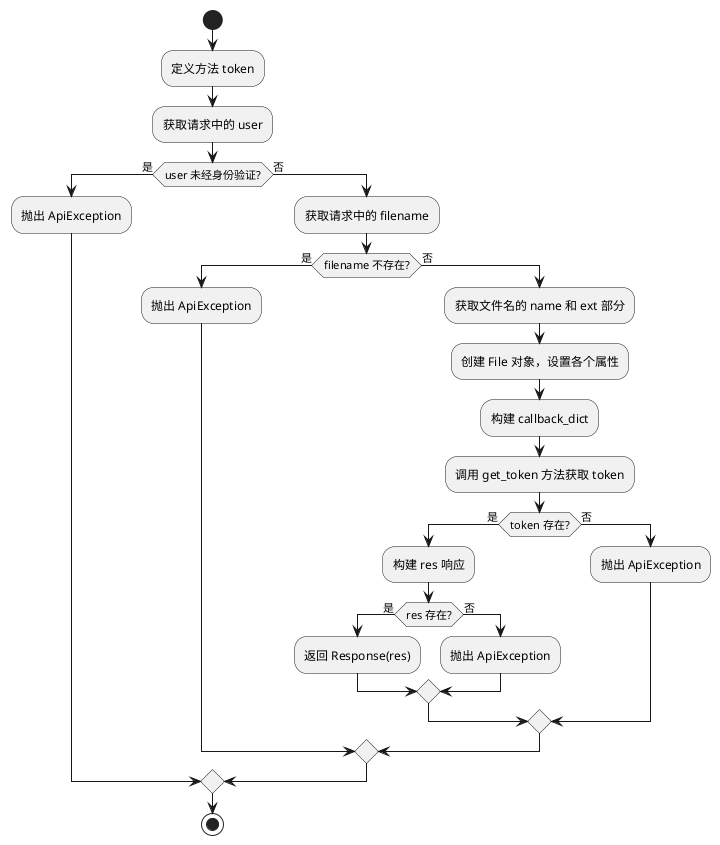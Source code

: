@startuml

start
:定义方法 token;
:获取请求中的 user;
if (user 未经身份验证?) then (是)
  :抛出 ApiException;
else (否)
  :获取请求中的 filename;
  if (filename 不存在?) then (是)
    :抛出 ApiException;
  else (否)
    :获取文件名的 name 和 ext 部分;
    :创建 File 对象，设置各个属性;
    :构建 callback_dict;
    :调用 get_token 方法获取 token;
    if (token 存在?) then (是)
      :构建 res 响应;
      if (res 存在?) then (是)
        :返回 Response(res);
      else (否)
        :抛出 ApiException;
      endif
    else (否)
      :抛出 ApiException;
    endif
  endif
endif
stop

@enduml

